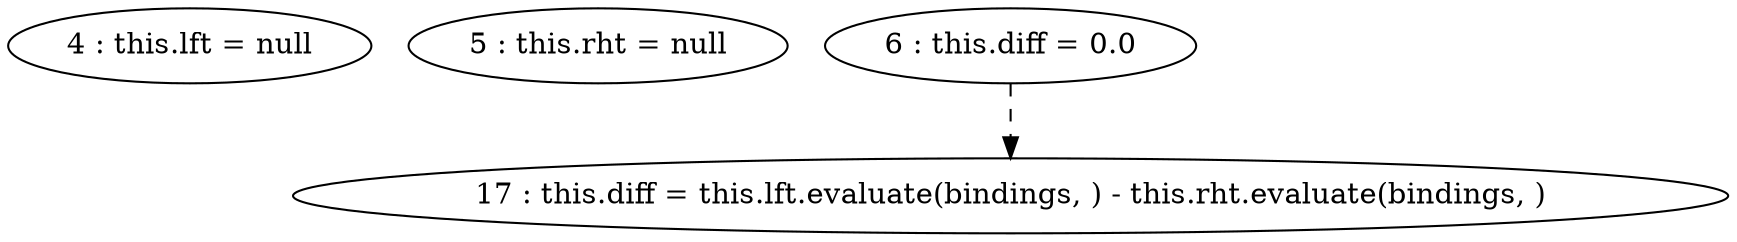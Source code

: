 digraph G {
"4 : this.lft = null"
"5 : this.rht = null"
"6 : this.diff = 0.0"
"6 : this.diff = 0.0" -> "17 : this.diff = this.lft.evaluate(bindings, ) - this.rht.evaluate(bindings, )" [style=dashed]
"17 : this.diff = this.lft.evaluate(bindings, ) - this.rht.evaluate(bindings, )"
}